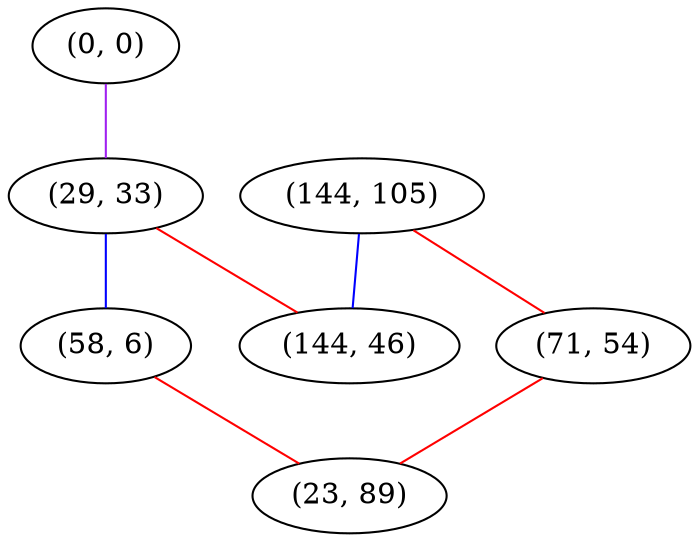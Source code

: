 graph "" {
"(0, 0)";
"(144, 105)";
"(29, 33)";
"(144, 46)";
"(71, 54)";
"(58, 6)";
"(23, 89)";
"(0, 0)" -- "(29, 33)"  [color=purple, key=0, weight=4];
"(144, 105)" -- "(144, 46)"  [color=blue, key=0, weight=3];
"(144, 105)" -- "(71, 54)"  [color=red, key=0, weight=1];
"(29, 33)" -- "(144, 46)"  [color=red, key=0, weight=1];
"(29, 33)" -- "(58, 6)"  [color=blue, key=0, weight=3];
"(71, 54)" -- "(23, 89)"  [color=red, key=0, weight=1];
"(58, 6)" -- "(23, 89)"  [color=red, key=0, weight=1];
}

